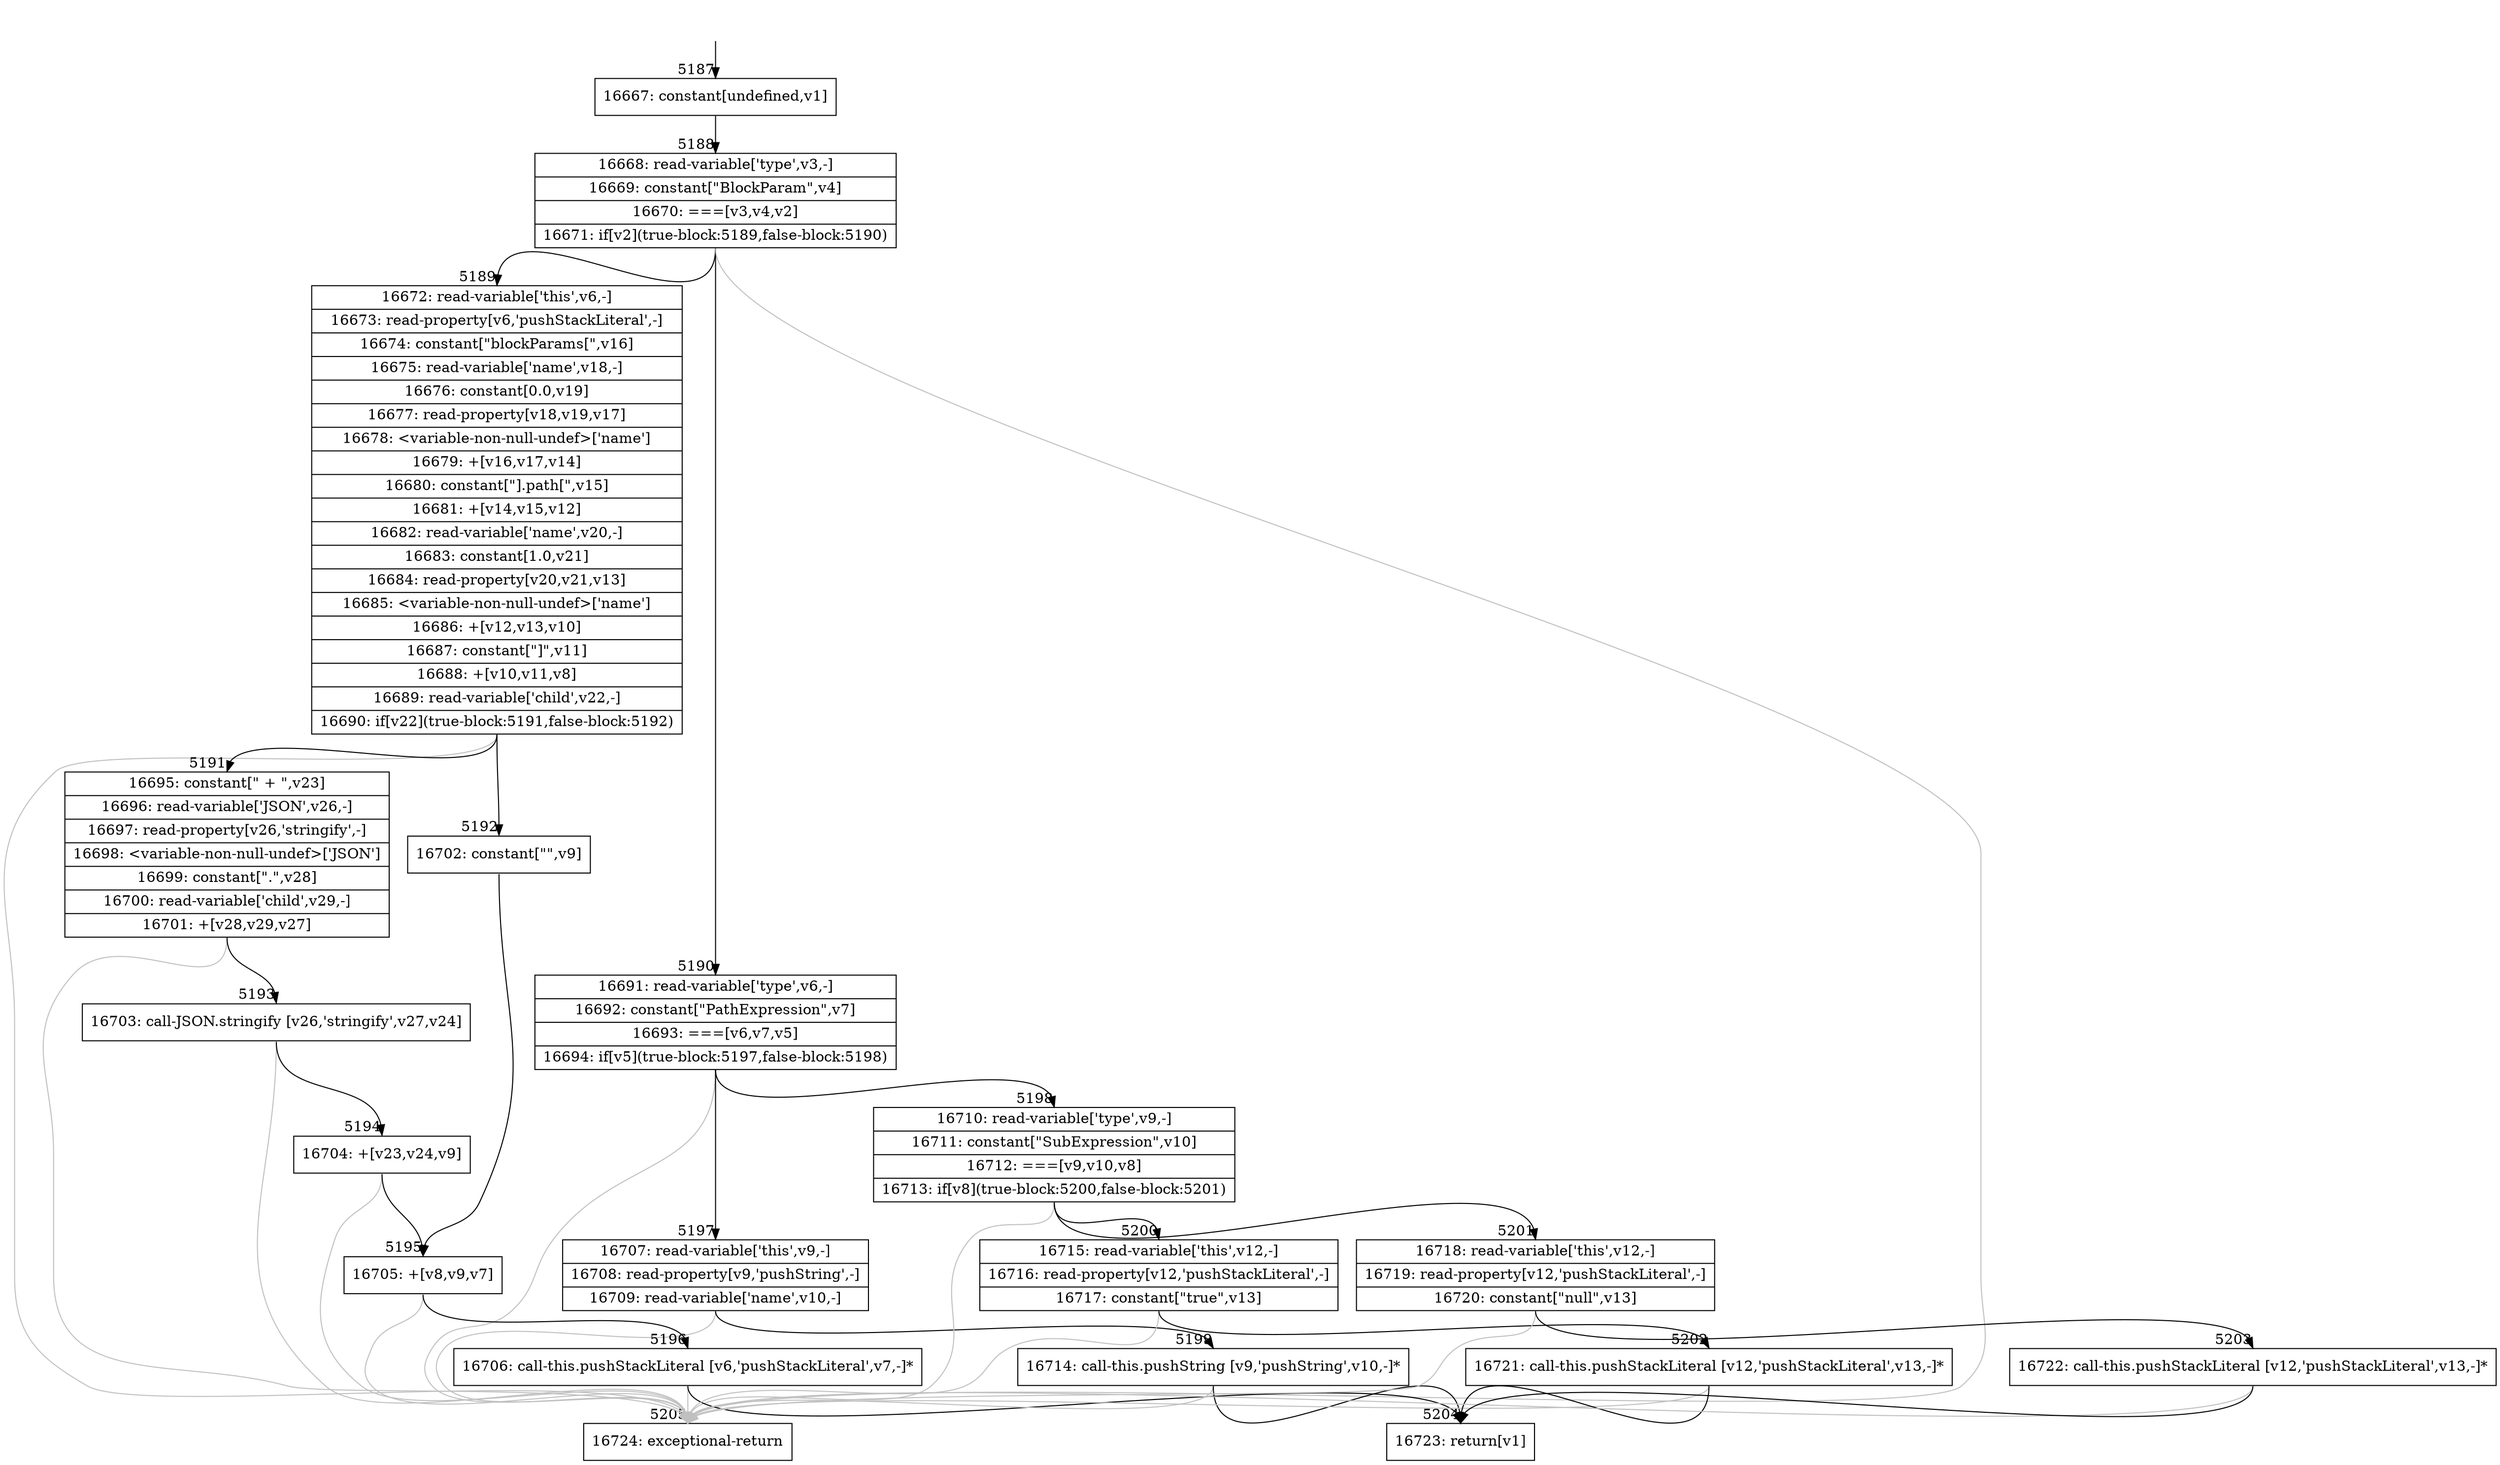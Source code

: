 digraph {
rankdir="TD"
BB_entry242[shape=none,label=""];
BB_entry242 -> BB5187 [tailport=s, headport=n, headlabel="    5187"]
BB5187 [shape=record label="{16667: constant[undefined,v1]}" ] 
BB5187 -> BB5188 [tailport=s, headport=n, headlabel="      5188"]
BB5188 [shape=record label="{16668: read-variable['type',v3,-]|16669: constant[\"BlockParam\",v4]|16670: ===[v3,v4,v2]|16671: if[v2](true-block:5189,false-block:5190)}" ] 
BB5188 -> BB5189 [tailport=s, headport=n, headlabel="      5189"]
BB5188 -> BB5190 [tailport=s, headport=n, headlabel="      5190"]
BB5188 -> BB5205 [tailport=s, headport=n, color=gray, headlabel="      5205"]
BB5189 [shape=record label="{16672: read-variable['this',v6,-]|16673: read-property[v6,'pushStackLiteral',-]|16674: constant[\"blockParams[\",v16]|16675: read-variable['name',v18,-]|16676: constant[0.0,v19]|16677: read-property[v18,v19,v17]|16678: \<variable-non-null-undef\>['name']|16679: +[v16,v17,v14]|16680: constant[\"].path[\",v15]|16681: +[v14,v15,v12]|16682: read-variable['name',v20,-]|16683: constant[1.0,v21]|16684: read-property[v20,v21,v13]|16685: \<variable-non-null-undef\>['name']|16686: +[v12,v13,v10]|16687: constant[\"]\",v11]|16688: +[v10,v11,v8]|16689: read-variable['child',v22,-]|16690: if[v22](true-block:5191,false-block:5192)}" ] 
BB5189 -> BB5191 [tailport=s, headport=n, headlabel="      5191"]
BB5189 -> BB5192 [tailport=s, headport=n, headlabel="      5192"]
BB5189 -> BB5205 [tailport=s, headport=n, color=gray]
BB5190 [shape=record label="{16691: read-variable['type',v6,-]|16692: constant[\"PathExpression\",v7]|16693: ===[v6,v7,v5]|16694: if[v5](true-block:5197,false-block:5198)}" ] 
BB5190 -> BB5197 [tailport=s, headport=n, headlabel="      5197"]
BB5190 -> BB5198 [tailport=s, headport=n, headlabel="      5198"]
BB5190 -> BB5205 [tailport=s, headport=n, color=gray]
BB5191 [shape=record label="{16695: constant[\" + \",v23]|16696: read-variable['JSON',v26,-]|16697: read-property[v26,'stringify',-]|16698: \<variable-non-null-undef\>['JSON']|16699: constant[\".\",v28]|16700: read-variable['child',v29,-]|16701: +[v28,v29,v27]}" ] 
BB5191 -> BB5193 [tailport=s, headport=n, headlabel="      5193"]
BB5191 -> BB5205 [tailport=s, headport=n, color=gray]
BB5192 [shape=record label="{16702: constant[\"\",v9]}" ] 
BB5192 -> BB5195 [tailport=s, headport=n, headlabel="      5195"]
BB5193 [shape=record label="{16703: call-JSON.stringify [v26,'stringify',v27,v24]}" ] 
BB5193 -> BB5194 [tailport=s, headport=n, headlabel="      5194"]
BB5193 -> BB5205 [tailport=s, headport=n, color=gray]
BB5194 [shape=record label="{16704: +[v23,v24,v9]}" ] 
BB5194 -> BB5195 [tailport=s, headport=n]
BB5194 -> BB5205 [tailport=s, headport=n, color=gray]
BB5195 [shape=record label="{16705: +[v8,v9,v7]}" ] 
BB5195 -> BB5196 [tailport=s, headport=n, headlabel="      5196"]
BB5195 -> BB5205 [tailport=s, headport=n, color=gray]
BB5196 [shape=record label="{16706: call-this.pushStackLiteral [v6,'pushStackLiteral',v7,-]*}" ] 
BB5196 -> BB5204 [tailport=s, headport=n, headlabel="      5204"]
BB5196 -> BB5205 [tailport=s, headport=n, color=gray]
BB5197 [shape=record label="{16707: read-variable['this',v9,-]|16708: read-property[v9,'pushString',-]|16709: read-variable['name',v10,-]}" ] 
BB5197 -> BB5199 [tailport=s, headport=n, headlabel="      5199"]
BB5197 -> BB5205 [tailport=s, headport=n, color=gray]
BB5198 [shape=record label="{16710: read-variable['type',v9,-]|16711: constant[\"SubExpression\",v10]|16712: ===[v9,v10,v8]|16713: if[v8](true-block:5200,false-block:5201)}" ] 
BB5198 -> BB5200 [tailport=s, headport=n, headlabel="      5200"]
BB5198 -> BB5201 [tailport=s, headport=n, headlabel="      5201"]
BB5198 -> BB5205 [tailport=s, headport=n, color=gray]
BB5199 [shape=record label="{16714: call-this.pushString [v9,'pushString',v10,-]*}" ] 
BB5199 -> BB5204 [tailport=s, headport=n]
BB5199 -> BB5205 [tailport=s, headport=n, color=gray]
BB5200 [shape=record label="{16715: read-variable['this',v12,-]|16716: read-property[v12,'pushStackLiteral',-]|16717: constant[\"true\",v13]}" ] 
BB5200 -> BB5202 [tailport=s, headport=n, headlabel="      5202"]
BB5200 -> BB5205 [tailport=s, headport=n, color=gray]
BB5201 [shape=record label="{16718: read-variable['this',v12,-]|16719: read-property[v12,'pushStackLiteral',-]|16720: constant[\"null\",v13]}" ] 
BB5201 -> BB5203 [tailport=s, headport=n, headlabel="      5203"]
BB5201 -> BB5205 [tailport=s, headport=n, color=gray]
BB5202 [shape=record label="{16721: call-this.pushStackLiteral [v12,'pushStackLiteral',v13,-]*}" ] 
BB5202 -> BB5204 [tailport=s, headport=n]
BB5202 -> BB5205 [tailport=s, headport=n, color=gray]
BB5203 [shape=record label="{16722: call-this.pushStackLiteral [v12,'pushStackLiteral',v13,-]*}" ] 
BB5203 -> BB5204 [tailport=s, headport=n]
BB5203 -> BB5205 [tailport=s, headport=n, color=gray]
BB5204 [shape=record label="{16723: return[v1]}" ] 
BB5205 [shape=record label="{16724: exceptional-return}" ] 
//#$~ 3334
}
